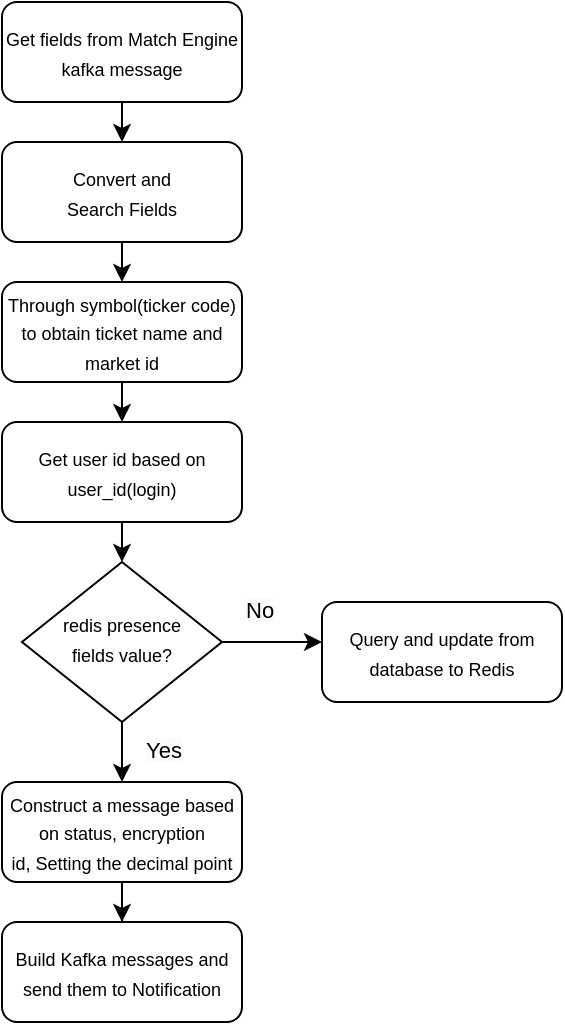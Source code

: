 <mxfile version="22.1.18" type="github">
  <diagram id="C5RBs43oDa-KdzZeNtuy" name="Page-1">
    <mxGraphModel dx="1126" dy="585" grid="1" gridSize="10" guides="1" tooltips="1" connect="1" arrows="1" fold="1" page="1" pageScale="1" pageWidth="827" pageHeight="1169" math="0" shadow="0">
      <root>
        <mxCell id="WIyWlLk6GJQsqaUBKTNV-0" />
        <mxCell id="WIyWlLk6GJQsqaUBKTNV-1" parent="WIyWlLk6GJQsqaUBKTNV-0" />
        <mxCell id="Mno20cvZ8Lr0_dbER1Oe-13" value="" style="edgeStyle=orthogonalEdgeStyle;rounded=0;orthogonalLoop=1;jettySize=auto;html=1;" edge="1" parent="WIyWlLk6GJQsqaUBKTNV-1" source="WIyWlLk6GJQsqaUBKTNV-10">
          <mxGeometry relative="1" as="geometry">
            <mxPoint x="490.0" y="380" as="targetPoint" />
          </mxGeometry>
        </mxCell>
        <mxCell id="Mno20cvZ8Lr0_dbER1Oe-53" value="" style="edgeStyle=orthogonalEdgeStyle;rounded=0;orthogonalLoop=1;jettySize=auto;html=1;" edge="1" parent="WIyWlLk6GJQsqaUBKTNV-1" source="WIyWlLk6GJQsqaUBKTNV-10" target="Mno20cvZ8Lr0_dbER1Oe-18">
          <mxGeometry relative="1" as="geometry" />
        </mxCell>
        <mxCell id="WIyWlLk6GJQsqaUBKTNV-10" value="&lt;font style=&quot;font-size: 9px;&quot;&gt;redis presence &lt;br&gt;fields value?&lt;/font&gt;" style="rhombus;whiteSpace=wrap;html=1;shadow=0;fontFamily=Helvetica;fontSize=12;align=center;strokeWidth=1;spacing=6;spacingTop=-4;" parent="WIyWlLk6GJQsqaUBKTNV-1" vertex="1">
          <mxGeometry x="340" y="340" width="100" height="80" as="geometry" />
        </mxCell>
        <mxCell id="Mno20cvZ8Lr0_dbER1Oe-10" value="&lt;span style=&quot;color: rgb(0, 0, 0); font-family: Helvetica; font-size: 11px; font-style: normal; font-variant-ligatures: normal; font-variant-caps: normal; font-weight: 400; letter-spacing: normal; orphans: 2; text-align: center; text-indent: 0px; text-transform: none; widows: 2; word-spacing: 0px; -webkit-text-stroke-width: 0px; background-color: rgb(251, 251, 251); text-decoration-thickness: initial; text-decoration-style: initial; text-decoration-color: initial; float: none; display: inline !important;&quot;&gt;Yes&lt;/span&gt;" style="text;whiteSpace=wrap;html=1;" vertex="1" parent="WIyWlLk6GJQsqaUBKTNV-1">
          <mxGeometry x="400" y="420" width="30" height="20" as="geometry" />
        </mxCell>
        <mxCell id="Mno20cvZ8Lr0_dbER1Oe-15" value="&lt;span style=&quot;color: rgb(0, 0, 0); font-family: Helvetica; font-size: 11px; font-style: normal; font-variant-ligatures: normal; font-variant-caps: normal; font-weight: 400; letter-spacing: normal; orphans: 2; text-align: center; text-indent: 0px; text-transform: none; widows: 2; word-spacing: 0px; -webkit-text-stroke-width: 0px; background-color: rgb(251, 251, 251); text-decoration-thickness: initial; text-decoration-style: initial; text-decoration-color: initial; float: none; display: inline !important;&quot;&gt;No&lt;/span&gt;" style="text;whiteSpace=wrap;html=1;" vertex="1" parent="WIyWlLk6GJQsqaUBKTNV-1">
          <mxGeometry x="450" y="350" width="30" height="30" as="geometry" />
        </mxCell>
        <mxCell id="Mno20cvZ8Lr0_dbER1Oe-56" value="" style="edgeStyle=orthogonalEdgeStyle;rounded=0;orthogonalLoop=1;jettySize=auto;html=1;" edge="1" parent="WIyWlLk6GJQsqaUBKTNV-1" source="Mno20cvZ8Lr0_dbER1Oe-18" target="Mno20cvZ8Lr0_dbER1Oe-55">
          <mxGeometry relative="1" as="geometry" />
        </mxCell>
        <mxCell id="Mno20cvZ8Lr0_dbER1Oe-18" value="&lt;font style=&quot;font-size: 9px;&quot;&gt;Construct a message based on status, encryption id,&amp;nbsp;Setting the decimal point&lt;/font&gt;" style="rounded=1;whiteSpace=wrap;html=1;fontSize=12;glass=0;strokeWidth=1;shadow=0;" vertex="1" parent="WIyWlLk6GJQsqaUBKTNV-1">
          <mxGeometry x="330" y="450" width="120" height="50" as="geometry" />
        </mxCell>
        <mxCell id="Mno20cvZ8Lr0_dbER1Oe-38" value="&lt;font style=&quot;font-size: 9px;&quot;&gt;Get fields from Match Engine kafka message&lt;/font&gt;" style="rounded=1;whiteSpace=wrap;html=1;fontSize=12;glass=0;strokeWidth=1;shadow=0;" vertex="1" parent="WIyWlLk6GJQsqaUBKTNV-1">
          <mxGeometry x="330" y="60" width="120" height="50" as="geometry" />
        </mxCell>
        <mxCell id="Mno20cvZ8Lr0_dbER1Oe-39" value="&lt;font style=&quot;font-size: 9px;&quot;&gt;Convert and&lt;br style=&quot;border-color: var(--border-color);&quot;&gt;Search Fields&lt;/font&gt;" style="rounded=1;whiteSpace=wrap;html=1;fontSize=12;glass=0;strokeWidth=1;shadow=0;" vertex="1" parent="WIyWlLk6GJQsqaUBKTNV-1">
          <mxGeometry x="330" y="130" width="120" height="50" as="geometry" />
        </mxCell>
        <mxCell id="Mno20cvZ8Lr0_dbER1Oe-40" value="&lt;font style=&quot;font-size: 9px;&quot;&gt;Through symbol(ticker code) to obtain ticket name and market id&lt;/font&gt;" style="rounded=1;whiteSpace=wrap;html=1;fontSize=12;glass=0;strokeWidth=1;shadow=0;" vertex="1" parent="WIyWlLk6GJQsqaUBKTNV-1">
          <mxGeometry x="330" y="200" width="120" height="50" as="geometry" />
        </mxCell>
        <mxCell id="Mno20cvZ8Lr0_dbER1Oe-44" value="&lt;font style=&quot;font-size: 9px;&quot;&gt;Get user id based on user_id(login)&lt;/font&gt;" style="rounded=1;whiteSpace=wrap;html=1;fontSize=12;glass=0;strokeWidth=1;shadow=0;" vertex="1" parent="WIyWlLk6GJQsqaUBKTNV-1">
          <mxGeometry x="330" y="270" width="120" height="50" as="geometry" />
        </mxCell>
        <mxCell id="Mno20cvZ8Lr0_dbER1Oe-46" value="" style="endArrow=classic;html=1;rounded=0;exitX=0.5;exitY=1;exitDx=0;exitDy=0;" edge="1" parent="WIyWlLk6GJQsqaUBKTNV-1" source="Mno20cvZ8Lr0_dbER1Oe-38" target="Mno20cvZ8Lr0_dbER1Oe-39">
          <mxGeometry width="50" height="50" relative="1" as="geometry">
            <mxPoint x="410" y="320" as="sourcePoint" />
            <mxPoint x="460" y="270" as="targetPoint" />
          </mxGeometry>
        </mxCell>
        <mxCell id="Mno20cvZ8Lr0_dbER1Oe-48" value="" style="endArrow=classic;html=1;rounded=0;exitX=0.5;exitY=1;exitDx=0;exitDy=0;" edge="1" parent="WIyWlLk6GJQsqaUBKTNV-1" source="Mno20cvZ8Lr0_dbER1Oe-39" target="Mno20cvZ8Lr0_dbER1Oe-40">
          <mxGeometry width="50" height="50" relative="1" as="geometry">
            <mxPoint x="410" y="320" as="sourcePoint" />
            <mxPoint x="460" y="270" as="targetPoint" />
          </mxGeometry>
        </mxCell>
        <mxCell id="Mno20cvZ8Lr0_dbER1Oe-49" value="" style="endArrow=classic;html=1;rounded=0;exitX=0.5;exitY=1;exitDx=0;exitDy=0;entryX=0.5;entryY=0;entryDx=0;entryDy=0;" edge="1" parent="WIyWlLk6GJQsqaUBKTNV-1" source="Mno20cvZ8Lr0_dbER1Oe-40" target="Mno20cvZ8Lr0_dbER1Oe-44">
          <mxGeometry width="50" height="50" relative="1" as="geometry">
            <mxPoint x="410" y="320" as="sourcePoint" />
            <mxPoint x="460" y="270" as="targetPoint" />
          </mxGeometry>
        </mxCell>
        <mxCell id="Mno20cvZ8Lr0_dbER1Oe-51" value="" style="endArrow=classic;html=1;rounded=0;exitX=0.5;exitY=1;exitDx=0;exitDy=0;" edge="1" parent="WIyWlLk6GJQsqaUBKTNV-1" source="Mno20cvZ8Lr0_dbER1Oe-44" target="WIyWlLk6GJQsqaUBKTNV-10">
          <mxGeometry width="50" height="50" relative="1" as="geometry">
            <mxPoint x="410" y="350" as="sourcePoint" />
            <mxPoint x="460" y="300" as="targetPoint" />
          </mxGeometry>
        </mxCell>
        <mxCell id="Mno20cvZ8Lr0_dbER1Oe-52" value="&lt;font style=&quot;font-size: 9px;&quot;&gt;Query and update from database to Redis&lt;/font&gt;" style="rounded=1;whiteSpace=wrap;html=1;fontSize=12;glass=0;strokeWidth=1;shadow=0;" vertex="1" parent="WIyWlLk6GJQsqaUBKTNV-1">
          <mxGeometry x="490" y="360" width="120" height="50" as="geometry" />
        </mxCell>
        <mxCell id="Mno20cvZ8Lr0_dbER1Oe-55" value="&lt;font style=&quot;font-size: 9px;&quot;&gt;Build Kafka messages and send them to Notification&lt;/font&gt;" style="rounded=1;whiteSpace=wrap;html=1;fontSize=12;glass=0;strokeWidth=1;shadow=0;" vertex="1" parent="WIyWlLk6GJQsqaUBKTNV-1">
          <mxGeometry x="330" y="520" width="120" height="50" as="geometry" />
        </mxCell>
      </root>
    </mxGraphModel>
  </diagram>
</mxfile>
